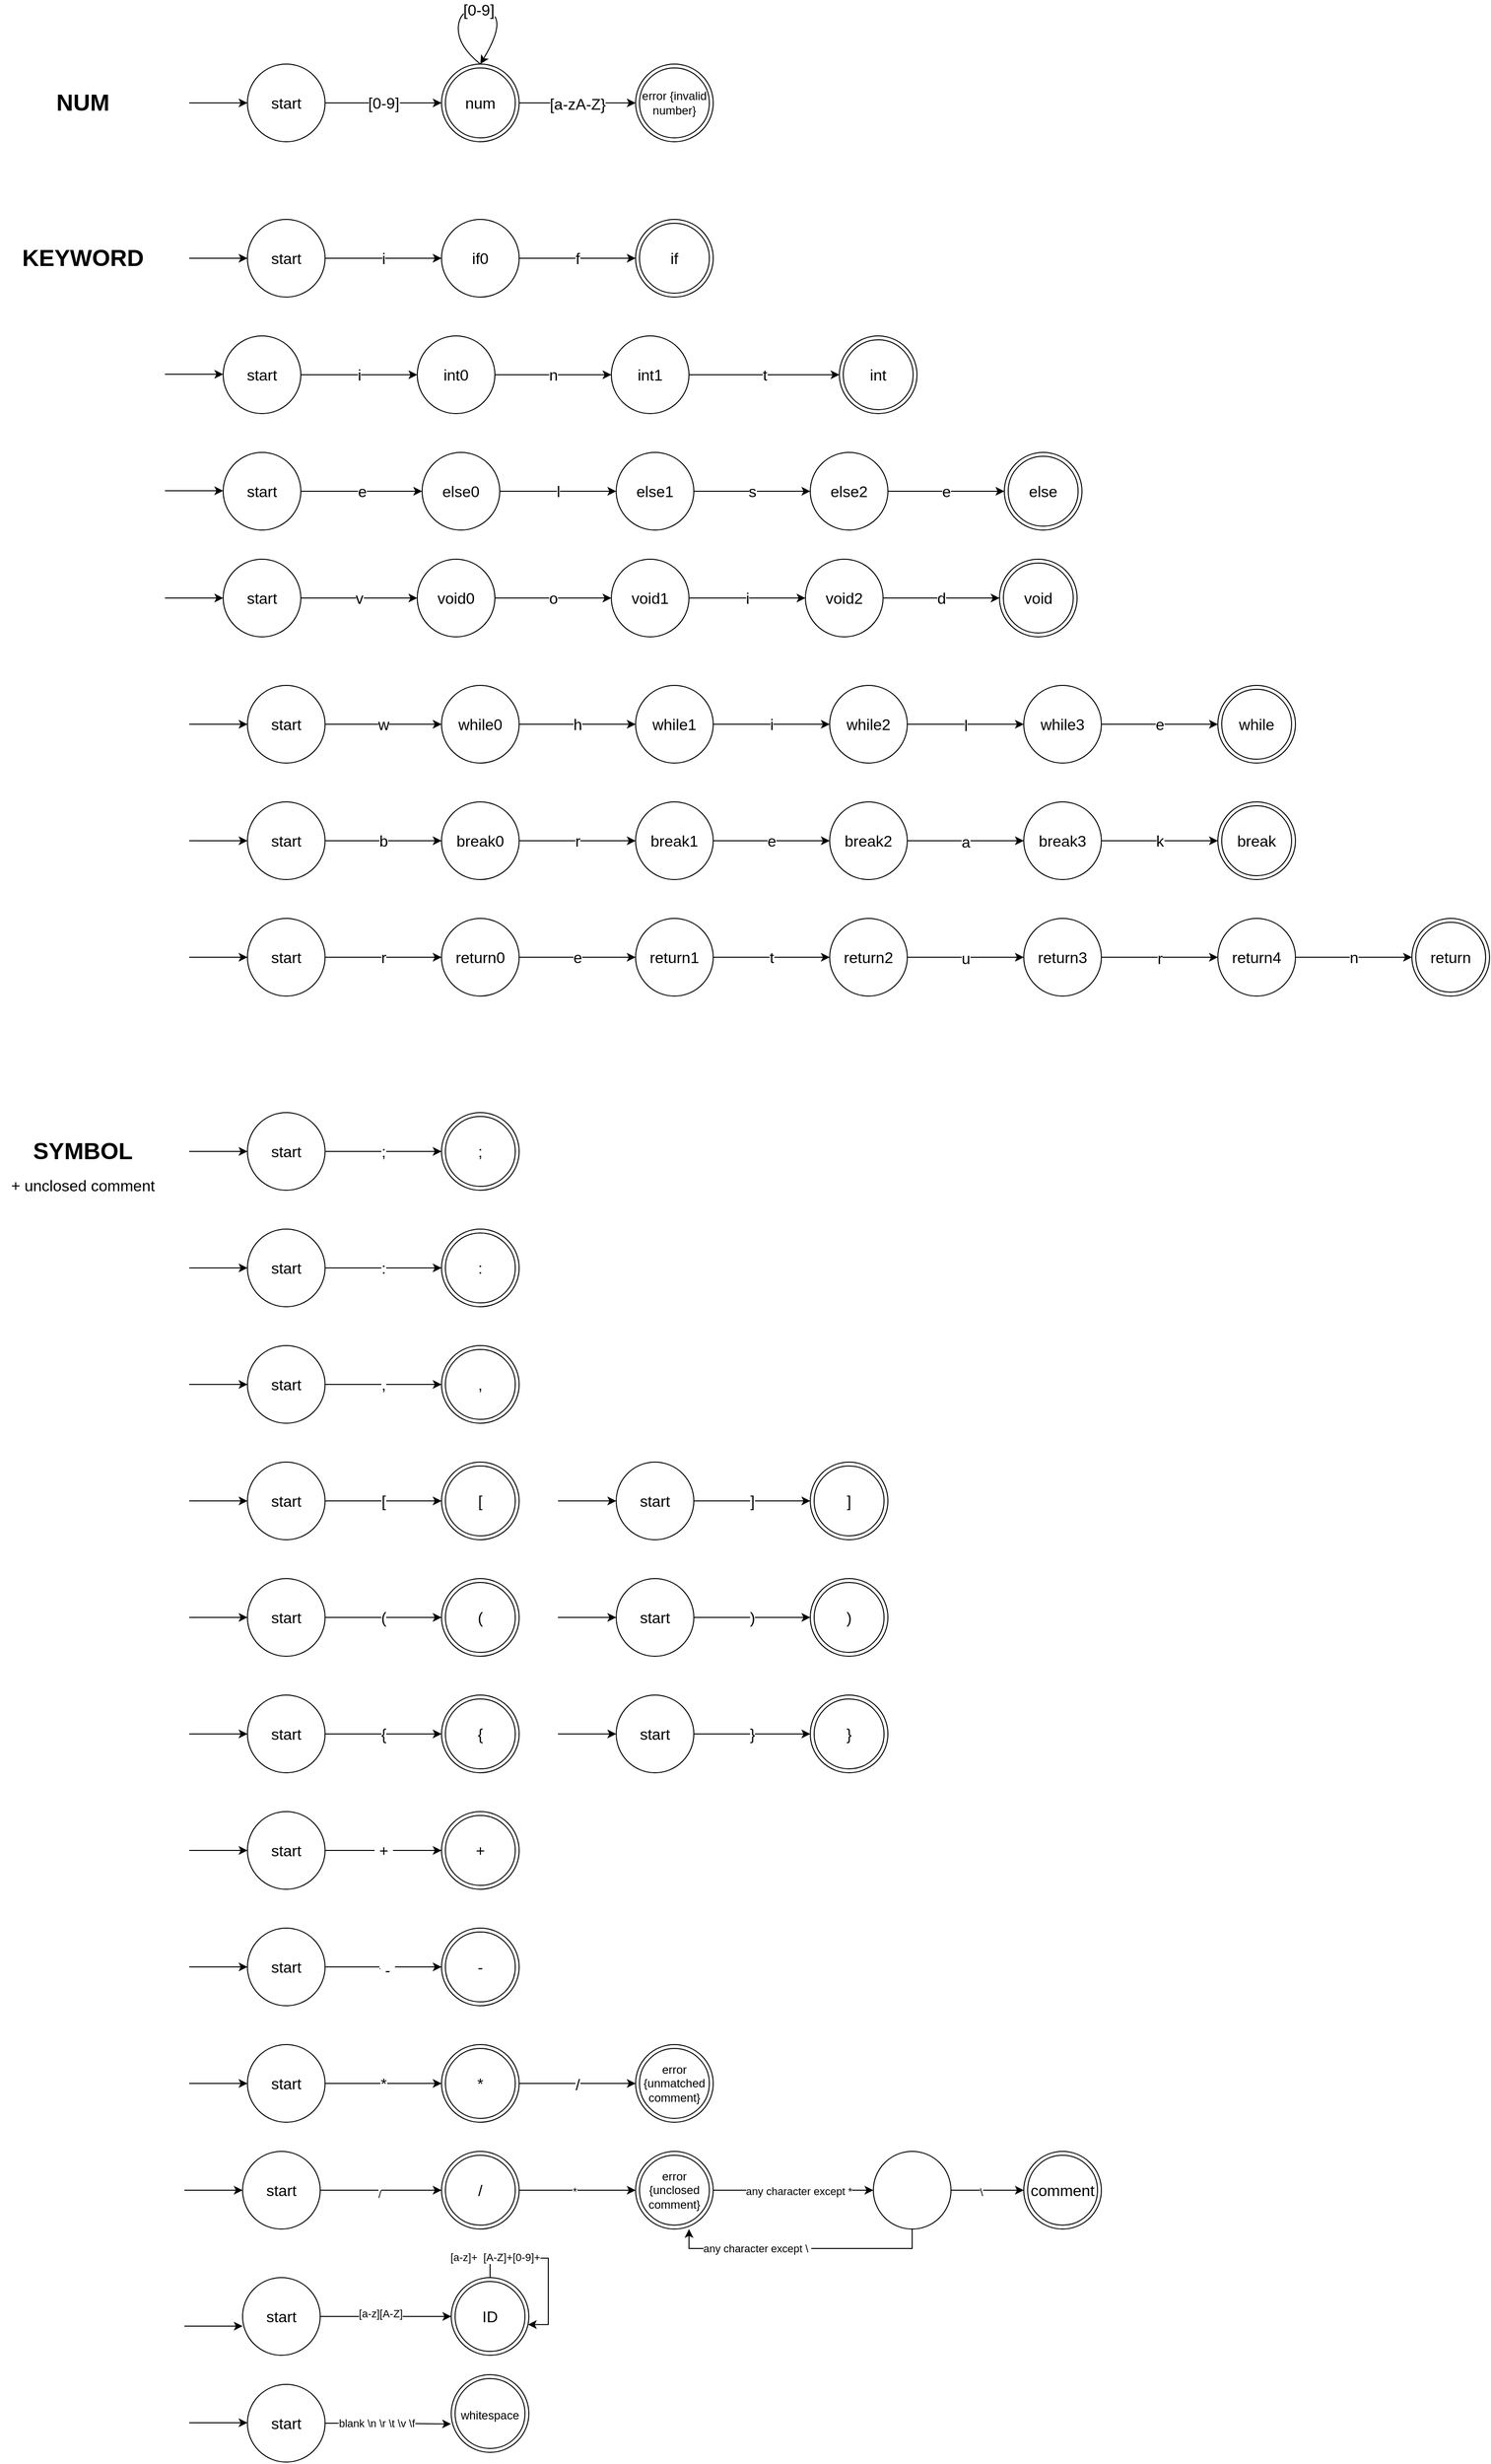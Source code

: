 <mxfile version="26.2.12">
  <diagram name="Page-1" id="aFi2lYVCa394gXqdoUEC">
    <mxGraphModel dx="1044" dy="527" grid="1" gridSize="10" guides="1" tooltips="1" connect="1" arrows="1" fold="1" page="1" pageScale="1" pageWidth="1800" pageHeight="2500" math="0" shadow="0">
      <root>
        <mxCell id="0" />
        <mxCell id="1" parent="0" />
        <mxCell id="Da5fncGkqisjsAh2ou7L-4" value="[0-9]" style="edgeStyle=orthogonalEdgeStyle;rounded=0;orthogonalLoop=1;jettySize=auto;html=1;exitX=1;exitY=0.5;exitDx=0;exitDy=0;fontSize=16;" parent="1" edge="1">
          <mxGeometry relative="1" as="geometry">
            <mxPoint x="365" y="140" as="sourcePoint" />
            <mxPoint x="485" y="140" as="targetPoint" />
          </mxGeometry>
        </mxCell>
        <mxCell id="Da5fncGkqisjsAh2ou7L-2" value="" style="endArrow=classic;html=1;rounded=0;entryX=0;entryY=0.5;entryDx=0;entryDy=0;fontSize=16;" parent="1" edge="1">
          <mxGeometry width="50" height="50" relative="1" as="geometry">
            <mxPoint x="225" y="140" as="sourcePoint" />
            <mxPoint x="285" y="140" as="targetPoint" />
          </mxGeometry>
        </mxCell>
        <mxCell id="Da5fncGkqisjsAh2ou7L-5" value="start" style="ellipse;whiteSpace=wrap;html=1;aspect=fixed;fontSize=16;" parent="1" vertex="1">
          <mxGeometry x="285" y="100" width="80" height="80" as="geometry" />
        </mxCell>
        <mxCell id="Da5fncGkqisjsAh2ou7L-11" value="[a-zA-Z}" style="edgeStyle=orthogonalEdgeStyle;rounded=0;orthogonalLoop=1;jettySize=auto;html=1;exitX=1;exitY=0.5;exitDx=0;exitDy=0;entryX=0;entryY=0.5;entryDx=0;entryDy=0;fontSize=16;" parent="1" source="Da5fncGkqisjsAh2ou7L-6" edge="1">
          <mxGeometry relative="1" as="geometry">
            <mxPoint x="685" y="140" as="targetPoint" />
          </mxGeometry>
        </mxCell>
        <mxCell id="Da5fncGkqisjsAh2ou7L-6" value="num" style="ellipse;shape=doubleEllipse;whiteSpace=wrap;html=1;aspect=fixed;fontSize=16;" parent="1" vertex="1">
          <mxGeometry x="485" y="100" width="80" height="80" as="geometry" />
        </mxCell>
        <mxCell id="Da5fncGkqisjsAh2ou7L-7" value="[0-9]" style="curved=1;endArrow=classic;html=1;rounded=0;exitX=0.5;exitY=0;exitDx=0;exitDy=0;entryX=0.5;entryY=0;entryDx=0;entryDy=0;fontSize=16;" parent="1" source="Da5fncGkqisjsAh2ou7L-6" target="Da5fncGkqisjsAh2ou7L-6" edge="1">
          <mxGeometry width="50" height="50" relative="1" as="geometry">
            <mxPoint x="500" y="70" as="sourcePoint" />
            <mxPoint x="550" y="20" as="targetPoint" />
            <Array as="points">
              <mxPoint x="500" y="80" />
              <mxPoint x="505" y="40" />
              <mxPoint x="555" y="50" />
            </Array>
          </mxGeometry>
        </mxCell>
        <mxCell id="Da5fncGkqisjsAh2ou7L-23" value="i" style="edgeStyle=orthogonalEdgeStyle;rounded=0;orthogonalLoop=1;jettySize=auto;html=1;exitX=1;exitY=0.5;exitDx=0;exitDy=0;entryX=0;entryY=0.5;entryDx=0;entryDy=0;fontSize=16;" parent="1" source="Da5fncGkqisjsAh2ou7L-12" target="Da5fncGkqisjsAh2ou7L-22" edge="1">
          <mxGeometry relative="1" as="geometry" />
        </mxCell>
        <mxCell id="Da5fncGkqisjsAh2ou7L-12" value="start" style="ellipse;whiteSpace=wrap;html=1;aspect=fixed;fontSize=16;" parent="1" vertex="1">
          <mxGeometry x="285" y="260" width="80" height="80" as="geometry" />
        </mxCell>
        <mxCell id="Da5fncGkqisjsAh2ou7L-20" value="" style="endArrow=classic;html=1;rounded=0;entryX=0;entryY=0.5;entryDx=0;entryDy=0;fontSize=16;" parent="1" edge="1">
          <mxGeometry width="50" height="50" relative="1" as="geometry">
            <mxPoint x="225" y="300" as="sourcePoint" />
            <mxPoint x="285" y="300" as="targetPoint" />
          </mxGeometry>
        </mxCell>
        <mxCell id="Da5fncGkqisjsAh2ou7L-21" value="if" style="ellipse;shape=doubleEllipse;whiteSpace=wrap;html=1;aspect=fixed;fontSize=16;" parent="1" vertex="1">
          <mxGeometry x="685" y="260" width="80" height="80" as="geometry" />
        </mxCell>
        <mxCell id="Da5fncGkqisjsAh2ou7L-24" value="f" style="edgeStyle=orthogonalEdgeStyle;rounded=0;orthogonalLoop=1;jettySize=auto;html=1;exitX=1;exitY=0.5;exitDx=0;exitDy=0;entryX=0;entryY=0.5;entryDx=0;entryDy=0;fontSize=16;" parent="1" source="Da5fncGkqisjsAh2ou7L-22" target="Da5fncGkqisjsAh2ou7L-21" edge="1">
          <mxGeometry relative="1" as="geometry" />
        </mxCell>
        <mxCell id="Da5fncGkqisjsAh2ou7L-22" value="if0" style="ellipse;whiteSpace=wrap;html=1;aspect=fixed;fontSize=16;" parent="1" vertex="1">
          <mxGeometry x="485" y="260" width="80" height="80" as="geometry" />
        </mxCell>
        <mxCell id="Da5fncGkqisjsAh2ou7L-36" value="l" style="edgeStyle=orthogonalEdgeStyle;rounded=0;orthogonalLoop=1;jettySize=auto;html=1;exitX=1;exitY=0.5;exitDx=0;exitDy=0;entryX=0;entryY=0.5;entryDx=0;entryDy=0;fontSize=16;" parent="1" source="Da5fncGkqisjsAh2ou7L-25" target="Da5fncGkqisjsAh2ou7L-33" edge="1">
          <mxGeometry relative="1" as="geometry" />
        </mxCell>
        <mxCell id="Da5fncGkqisjsAh2ou7L-25" value="else0" style="ellipse;whiteSpace=wrap;html=1;aspect=fixed;fontSize=16;" parent="1" vertex="1">
          <mxGeometry x="465" y="500" width="80" height="80" as="geometry" />
        </mxCell>
        <mxCell id="Da5fncGkqisjsAh2ou7L-32" value="e" style="edgeStyle=orthogonalEdgeStyle;rounded=0;orthogonalLoop=1;jettySize=auto;html=1;exitX=1;exitY=0.5;exitDx=0;exitDy=0;entryX=0;entryY=0.5;entryDx=0;entryDy=0;fontSize=16;" parent="1" source="Da5fncGkqisjsAh2ou7L-30" target="Da5fncGkqisjsAh2ou7L-25" edge="1">
          <mxGeometry relative="1" as="geometry" />
        </mxCell>
        <mxCell id="Da5fncGkqisjsAh2ou7L-30" value="start" style="ellipse;whiteSpace=wrap;html=1;aspect=fixed;fontSize=16;" parent="1" vertex="1">
          <mxGeometry x="260" y="500" width="80" height="80" as="geometry" />
        </mxCell>
        <mxCell id="Da5fncGkqisjsAh2ou7L-31" value="" style="endArrow=classic;html=1;rounded=0;entryX=0;entryY=0.5;entryDx=0;entryDy=0;fontSize=16;" parent="1" edge="1">
          <mxGeometry width="50" height="50" relative="1" as="geometry">
            <mxPoint x="200" y="539.5" as="sourcePoint" />
            <mxPoint x="260" y="539.5" as="targetPoint" />
          </mxGeometry>
        </mxCell>
        <mxCell id="Da5fncGkqisjsAh2ou7L-37" value="s" style="edgeStyle=orthogonalEdgeStyle;rounded=0;orthogonalLoop=1;jettySize=auto;html=1;exitX=1;exitY=0.5;exitDx=0;exitDy=0;entryX=0;entryY=0.5;entryDx=0;entryDy=0;fontSize=16;" parent="1" source="Da5fncGkqisjsAh2ou7L-33" target="Da5fncGkqisjsAh2ou7L-34" edge="1">
          <mxGeometry relative="1" as="geometry" />
        </mxCell>
        <mxCell id="Da5fncGkqisjsAh2ou7L-33" value="else1" style="ellipse;whiteSpace=wrap;html=1;aspect=fixed;fontSize=16;" parent="1" vertex="1">
          <mxGeometry x="665" y="500" width="80" height="80" as="geometry" />
        </mxCell>
        <mxCell id="Da5fncGkqisjsAh2ou7L-40" value="e" style="edgeStyle=orthogonalEdgeStyle;rounded=0;orthogonalLoop=1;jettySize=auto;html=1;exitX=1;exitY=0.5;exitDx=0;exitDy=0;entryX=0;entryY=0.5;entryDx=0;entryDy=0;fontSize=16;" parent="1" source="Da5fncGkqisjsAh2ou7L-34" target="Da5fncGkqisjsAh2ou7L-39" edge="1">
          <mxGeometry relative="1" as="geometry" />
        </mxCell>
        <mxCell id="Da5fncGkqisjsAh2ou7L-34" value="else2" style="ellipse;whiteSpace=wrap;html=1;aspect=fixed;fontSize=16;" parent="1" vertex="1">
          <mxGeometry x="865" y="500" width="80" height="80" as="geometry" />
        </mxCell>
        <mxCell id="Da5fncGkqisjsAh2ou7L-39" value="else" style="ellipse;shape=doubleEllipse;whiteSpace=wrap;html=1;aspect=fixed;fontSize=16;" parent="1" vertex="1">
          <mxGeometry x="1065" y="500" width="80" height="80" as="geometry" />
        </mxCell>
        <mxCell id="Da5fncGkqisjsAh2ou7L-41" value="o" style="edgeStyle=orthogonalEdgeStyle;rounded=0;orthogonalLoop=1;jettySize=auto;html=1;exitX=1;exitY=0.5;exitDx=0;exitDy=0;entryX=0;entryY=0.5;entryDx=0;entryDy=0;fontSize=16;" parent="1" source="Da5fncGkqisjsAh2ou7L-42" target="Da5fncGkqisjsAh2ou7L-47" edge="1">
          <mxGeometry relative="1" as="geometry" />
        </mxCell>
        <mxCell id="Da5fncGkqisjsAh2ou7L-42" value="void0" style="ellipse;whiteSpace=wrap;html=1;aspect=fixed;fontSize=16;" parent="1" vertex="1">
          <mxGeometry x="460" y="610" width="80" height="80" as="geometry" />
        </mxCell>
        <mxCell id="Da5fncGkqisjsAh2ou7L-43" value="v" style="edgeStyle=orthogonalEdgeStyle;rounded=0;orthogonalLoop=1;jettySize=auto;html=1;exitX=1;exitY=0.5;exitDx=0;exitDy=0;entryX=0;entryY=0.5;entryDx=0;entryDy=0;fontSize=16;" parent="1" source="Da5fncGkqisjsAh2ou7L-44" target="Da5fncGkqisjsAh2ou7L-42" edge="1">
          <mxGeometry relative="1" as="geometry" />
        </mxCell>
        <mxCell id="Da5fncGkqisjsAh2ou7L-44" value="start" style="ellipse;whiteSpace=wrap;html=1;aspect=fixed;fontSize=16;" parent="1" vertex="1">
          <mxGeometry x="260" y="610" width="80" height="80" as="geometry" />
        </mxCell>
        <mxCell id="Da5fncGkqisjsAh2ou7L-45" value="" style="endArrow=classic;html=1;rounded=0;entryX=0;entryY=0.5;entryDx=0;entryDy=0;fontSize=16;" parent="1" edge="1">
          <mxGeometry width="50" height="50" relative="1" as="geometry">
            <mxPoint x="200" y="650" as="sourcePoint" />
            <mxPoint x="260" y="650" as="targetPoint" />
          </mxGeometry>
        </mxCell>
        <mxCell id="Da5fncGkqisjsAh2ou7L-46" value="i" style="edgeStyle=orthogonalEdgeStyle;rounded=0;orthogonalLoop=1;jettySize=auto;html=1;exitX=1;exitY=0.5;exitDx=0;exitDy=0;entryX=0;entryY=0.5;entryDx=0;entryDy=0;fontSize=16;" parent="1" source="Da5fncGkqisjsAh2ou7L-47" target="Da5fncGkqisjsAh2ou7L-49" edge="1">
          <mxGeometry relative="1" as="geometry" />
        </mxCell>
        <mxCell id="Da5fncGkqisjsAh2ou7L-47" value="void1" style="ellipse;whiteSpace=wrap;html=1;aspect=fixed;fontSize=16;" parent="1" vertex="1">
          <mxGeometry x="660" y="610" width="80" height="80" as="geometry" />
        </mxCell>
        <mxCell id="Da5fncGkqisjsAh2ou7L-48" value="d" style="edgeStyle=orthogonalEdgeStyle;rounded=0;orthogonalLoop=1;jettySize=auto;html=1;exitX=1;exitY=0.5;exitDx=0;exitDy=0;entryX=0;entryY=0.5;entryDx=0;entryDy=0;fontSize=16;" parent="1" source="Da5fncGkqisjsAh2ou7L-49" target="Da5fncGkqisjsAh2ou7L-50" edge="1">
          <mxGeometry relative="1" as="geometry" />
        </mxCell>
        <mxCell id="Da5fncGkqisjsAh2ou7L-49" value="void2" style="ellipse;whiteSpace=wrap;html=1;aspect=fixed;fontSize=16;" parent="1" vertex="1">
          <mxGeometry x="860" y="610" width="80" height="80" as="geometry" />
        </mxCell>
        <mxCell id="Da5fncGkqisjsAh2ou7L-50" value="void" style="ellipse;shape=doubleEllipse;whiteSpace=wrap;html=1;aspect=fixed;fontSize=16;" parent="1" vertex="1">
          <mxGeometry x="1060" y="610" width="80" height="80" as="geometry" />
        </mxCell>
        <mxCell id="Da5fncGkqisjsAh2ou7L-52" value="n" style="edgeStyle=orthogonalEdgeStyle;rounded=0;orthogonalLoop=1;jettySize=auto;html=1;exitX=1;exitY=0.5;exitDx=0;exitDy=0;entryX=0;entryY=0.5;entryDx=0;entryDy=0;fontSize=16;" parent="1" source="Da5fncGkqisjsAh2ou7L-53" target="Da5fncGkqisjsAh2ou7L-58" edge="1">
          <mxGeometry relative="1" as="geometry" />
        </mxCell>
        <mxCell id="Da5fncGkqisjsAh2ou7L-53" value="int0" style="ellipse;whiteSpace=wrap;html=1;aspect=fixed;fontSize=16;" parent="1" vertex="1">
          <mxGeometry x="460" y="380" width="80" height="80" as="geometry" />
        </mxCell>
        <mxCell id="Da5fncGkqisjsAh2ou7L-54" value="i" style="edgeStyle=orthogonalEdgeStyle;rounded=0;orthogonalLoop=1;jettySize=auto;html=1;exitX=1;exitY=0.5;exitDx=0;exitDy=0;entryX=0;entryY=0.5;entryDx=0;entryDy=0;fontSize=16;" parent="1" source="Da5fncGkqisjsAh2ou7L-55" target="Da5fncGkqisjsAh2ou7L-53" edge="1">
          <mxGeometry relative="1" as="geometry" />
        </mxCell>
        <mxCell id="Da5fncGkqisjsAh2ou7L-55" value="start" style="ellipse;whiteSpace=wrap;html=1;aspect=fixed;fontSize=16;" parent="1" vertex="1">
          <mxGeometry x="260" y="380" width="80" height="80" as="geometry" />
        </mxCell>
        <mxCell id="Da5fncGkqisjsAh2ou7L-56" value="" style="endArrow=classic;html=1;rounded=0;entryX=0;entryY=0.5;entryDx=0;entryDy=0;fontSize=16;" parent="1" edge="1">
          <mxGeometry width="50" height="50" relative="1" as="geometry">
            <mxPoint x="200" y="419.5" as="sourcePoint" />
            <mxPoint x="260" y="419.5" as="targetPoint" />
          </mxGeometry>
        </mxCell>
        <mxCell id="Da5fncGkqisjsAh2ou7L-57" value="t" style="edgeStyle=orthogonalEdgeStyle;rounded=0;orthogonalLoop=1;jettySize=auto;html=1;exitX=1;exitY=0.5;exitDx=0;exitDy=0;entryX=0;entryY=0.5;entryDx=0;entryDy=0;fontSize=16;" parent="1" source="Da5fncGkqisjsAh2ou7L-58" edge="1" target="Da5fncGkqisjsAh2ou7L-61">
          <mxGeometry relative="1" as="geometry">
            <mxPoint x="860.0" y="360" as="targetPoint" />
            <Array as="points" />
          </mxGeometry>
        </mxCell>
        <mxCell id="Da5fncGkqisjsAh2ou7L-58" value="int1" style="ellipse;whiteSpace=wrap;html=1;aspect=fixed;fontSize=16;" parent="1" vertex="1">
          <mxGeometry x="660" y="380" width="80" height="80" as="geometry" />
        </mxCell>
        <mxCell id="Da5fncGkqisjsAh2ou7L-61" value="int" style="ellipse;shape=doubleEllipse;whiteSpace=wrap;html=1;aspect=fixed;fontSize=16;" parent="1" vertex="1">
          <mxGeometry x="895" y="380" width="80" height="80" as="geometry" />
        </mxCell>
        <mxCell id="Da5fncGkqisjsAh2ou7L-62" value="h" style="edgeStyle=orthogonalEdgeStyle;rounded=0;orthogonalLoop=1;jettySize=auto;html=1;exitX=1;exitY=0.5;exitDx=0;exitDy=0;entryX=0;entryY=0.5;entryDx=0;entryDy=0;fontSize=16;" parent="1" source="Da5fncGkqisjsAh2ou7L-63" target="Da5fncGkqisjsAh2ou7L-68" edge="1">
          <mxGeometry relative="1" as="geometry" />
        </mxCell>
        <mxCell id="Da5fncGkqisjsAh2ou7L-63" value="while0" style="ellipse;whiteSpace=wrap;html=1;aspect=fixed;fontSize=16;" parent="1" vertex="1">
          <mxGeometry x="485" y="740" width="80" height="80" as="geometry" />
        </mxCell>
        <mxCell id="Da5fncGkqisjsAh2ou7L-64" value="w" style="edgeStyle=orthogonalEdgeStyle;rounded=0;orthogonalLoop=1;jettySize=auto;html=1;exitX=1;exitY=0.5;exitDx=0;exitDy=0;entryX=0;entryY=0.5;entryDx=0;entryDy=0;fontSize=16;" parent="1" source="Da5fncGkqisjsAh2ou7L-65" target="Da5fncGkqisjsAh2ou7L-63" edge="1">
          <mxGeometry relative="1" as="geometry" />
        </mxCell>
        <mxCell id="Da5fncGkqisjsAh2ou7L-65" value="start" style="ellipse;whiteSpace=wrap;html=1;aspect=fixed;fontSize=16;" parent="1" vertex="1">
          <mxGeometry x="285" y="740" width="80" height="80" as="geometry" />
        </mxCell>
        <mxCell id="Da5fncGkqisjsAh2ou7L-66" value="" style="endArrow=classic;html=1;rounded=0;entryX=0;entryY=0.5;entryDx=0;entryDy=0;fontSize=16;" parent="1" edge="1">
          <mxGeometry width="50" height="50" relative="1" as="geometry">
            <mxPoint x="225" y="780" as="sourcePoint" />
            <mxPoint x="285" y="780" as="targetPoint" />
          </mxGeometry>
        </mxCell>
        <mxCell id="Da5fncGkqisjsAh2ou7L-67" value="i" style="edgeStyle=orthogonalEdgeStyle;rounded=0;orthogonalLoop=1;jettySize=auto;html=1;exitX=1;exitY=0.5;exitDx=0;exitDy=0;entryX=0;entryY=0.5;entryDx=0;entryDy=0;fontSize=16;" parent="1" source="Da5fncGkqisjsAh2ou7L-68" target="Da5fncGkqisjsAh2ou7L-70" edge="1">
          <mxGeometry relative="1" as="geometry" />
        </mxCell>
        <mxCell id="Da5fncGkqisjsAh2ou7L-68" value="while1" style="ellipse;whiteSpace=wrap;html=1;aspect=fixed;fontSize=16;" parent="1" vertex="1">
          <mxGeometry x="685" y="740" width="80" height="80" as="geometry" />
        </mxCell>
        <mxCell id="Da5fncGkqisjsAh2ou7L-69" value="l" style="edgeStyle=orthogonalEdgeStyle;rounded=0;orthogonalLoop=1;jettySize=auto;html=1;exitX=1;exitY=0.5;exitDx=0;exitDy=0;entryX=0;entryY=0.5;entryDx=0;entryDy=0;fontSize=16;" parent="1" source="Da5fncGkqisjsAh2ou7L-70" edge="1">
          <mxGeometry relative="1" as="geometry">
            <mxPoint x="1085.0" y="780" as="targetPoint" />
          </mxGeometry>
        </mxCell>
        <mxCell id="Da5fncGkqisjsAh2ou7L-70" value="while2" style="ellipse;whiteSpace=wrap;html=1;aspect=fixed;fontSize=16;" parent="1" vertex="1">
          <mxGeometry x="885" y="740" width="80" height="80" as="geometry" />
        </mxCell>
        <mxCell id="Da5fncGkqisjsAh2ou7L-75" value="e" style="edgeStyle=orthogonalEdgeStyle;rounded=0;orthogonalLoop=1;jettySize=auto;html=1;exitX=1;exitY=0.5;exitDx=0;exitDy=0;entryX=0;entryY=0.5;entryDx=0;entryDy=0;fontSize=16;" parent="1" source="Da5fncGkqisjsAh2ou7L-72" target="Da5fncGkqisjsAh2ou7L-74" edge="1">
          <mxGeometry relative="1" as="geometry" />
        </mxCell>
        <mxCell id="Da5fncGkqisjsAh2ou7L-72" value="while3" style="ellipse;whiteSpace=wrap;html=1;aspect=fixed;fontSize=16;" parent="1" vertex="1">
          <mxGeometry x="1085" y="740" width="80" height="80" as="geometry" />
        </mxCell>
        <mxCell id="Da5fncGkqisjsAh2ou7L-74" value="while" style="ellipse;shape=doubleEllipse;whiteSpace=wrap;html=1;aspect=fixed;fontSize=16;" parent="1" vertex="1">
          <mxGeometry x="1285" y="740" width="80" height="80" as="geometry" />
        </mxCell>
        <mxCell id="Da5fncGkqisjsAh2ou7L-82" value="r" style="edgeStyle=orthogonalEdgeStyle;rounded=0;orthogonalLoop=1;jettySize=auto;html=1;exitX=1;exitY=0.5;exitDx=0;exitDy=0;entryX=0;entryY=0.5;entryDx=0;entryDy=0;fontSize=16;" parent="1" source="Da5fncGkqisjsAh2ou7L-83" target="Da5fncGkqisjsAh2ou7L-88" edge="1">
          <mxGeometry relative="1" as="geometry" />
        </mxCell>
        <mxCell id="Da5fncGkqisjsAh2ou7L-83" value="break0" style="ellipse;whiteSpace=wrap;html=1;aspect=fixed;fontSize=16;" parent="1" vertex="1">
          <mxGeometry x="485" y="860" width="80" height="80" as="geometry" />
        </mxCell>
        <mxCell id="Da5fncGkqisjsAh2ou7L-84" value="b" style="edgeStyle=orthogonalEdgeStyle;rounded=0;orthogonalLoop=1;jettySize=auto;html=1;exitX=1;exitY=0.5;exitDx=0;exitDy=0;entryX=0;entryY=0.5;entryDx=0;entryDy=0;fontSize=16;" parent="1" source="Da5fncGkqisjsAh2ou7L-85" target="Da5fncGkqisjsAh2ou7L-83" edge="1">
          <mxGeometry relative="1" as="geometry" />
        </mxCell>
        <mxCell id="Da5fncGkqisjsAh2ou7L-85" value="start" style="ellipse;whiteSpace=wrap;html=1;aspect=fixed;fontSize=16;" parent="1" vertex="1">
          <mxGeometry x="285" y="860" width="80" height="80" as="geometry" />
        </mxCell>
        <mxCell id="Da5fncGkqisjsAh2ou7L-86" value="" style="endArrow=classic;html=1;rounded=0;entryX=0;entryY=0.5;entryDx=0;entryDy=0;fontSize=16;" parent="1" edge="1">
          <mxGeometry width="50" height="50" relative="1" as="geometry">
            <mxPoint x="225" y="900" as="sourcePoint" />
            <mxPoint x="285" y="900" as="targetPoint" />
          </mxGeometry>
        </mxCell>
        <mxCell id="Da5fncGkqisjsAh2ou7L-87" value="e" style="edgeStyle=orthogonalEdgeStyle;rounded=0;orthogonalLoop=1;jettySize=auto;html=1;exitX=1;exitY=0.5;exitDx=0;exitDy=0;entryX=0;entryY=0.5;entryDx=0;entryDy=0;fontSize=16;" parent="1" source="Da5fncGkqisjsAh2ou7L-88" target="Da5fncGkqisjsAh2ou7L-90" edge="1">
          <mxGeometry relative="1" as="geometry" />
        </mxCell>
        <mxCell id="Da5fncGkqisjsAh2ou7L-88" value="break1" style="ellipse;whiteSpace=wrap;html=1;aspect=fixed;fontSize=16;" parent="1" vertex="1">
          <mxGeometry x="685" y="860" width="80" height="80" as="geometry" />
        </mxCell>
        <mxCell id="Da5fncGkqisjsAh2ou7L-89" value="a" style="edgeStyle=orthogonalEdgeStyle;rounded=0;orthogonalLoop=1;jettySize=auto;html=1;exitX=1;exitY=0.5;exitDx=0;exitDy=0;entryX=0;entryY=0.5;entryDx=0;entryDy=0;fontSize=16;" parent="1" source="Da5fncGkqisjsAh2ou7L-90" edge="1">
          <mxGeometry relative="1" as="geometry">
            <mxPoint x="1085.0" y="900" as="targetPoint" />
          </mxGeometry>
        </mxCell>
        <mxCell id="Da5fncGkqisjsAh2ou7L-90" value="break2" style="ellipse;whiteSpace=wrap;html=1;aspect=fixed;fontSize=16;" parent="1" vertex="1">
          <mxGeometry x="885" y="860" width="80" height="80" as="geometry" />
        </mxCell>
        <mxCell id="Da5fncGkqisjsAh2ou7L-91" value="k" style="edgeStyle=orthogonalEdgeStyle;rounded=0;orthogonalLoop=1;jettySize=auto;html=1;exitX=1;exitY=0.5;exitDx=0;exitDy=0;entryX=0;entryY=0.5;entryDx=0;entryDy=0;fontSize=16;" parent="1" source="Da5fncGkqisjsAh2ou7L-92" target="Da5fncGkqisjsAh2ou7L-93" edge="1">
          <mxGeometry relative="1" as="geometry" />
        </mxCell>
        <mxCell id="Da5fncGkqisjsAh2ou7L-92" value="break3" style="ellipse;whiteSpace=wrap;html=1;aspect=fixed;fontSize=16;" parent="1" vertex="1">
          <mxGeometry x="1085" y="860" width="80" height="80" as="geometry" />
        </mxCell>
        <mxCell id="Da5fncGkqisjsAh2ou7L-93" value="break" style="ellipse;shape=doubleEllipse;whiteSpace=wrap;html=1;aspect=fixed;fontSize=16;" parent="1" vertex="1">
          <mxGeometry x="1285" y="860" width="80" height="80" as="geometry" />
        </mxCell>
        <mxCell id="Da5fncGkqisjsAh2ou7L-94" value="e" style="edgeStyle=orthogonalEdgeStyle;rounded=0;orthogonalLoop=1;jettySize=auto;html=1;exitX=1;exitY=0.5;exitDx=0;exitDy=0;entryX=0;entryY=0.5;entryDx=0;entryDy=0;fontSize=16;" parent="1" source="Da5fncGkqisjsAh2ou7L-95" target="Da5fncGkqisjsAh2ou7L-100" edge="1">
          <mxGeometry relative="1" as="geometry" />
        </mxCell>
        <mxCell id="Da5fncGkqisjsAh2ou7L-95" value="return0" style="ellipse;whiteSpace=wrap;html=1;aspect=fixed;fontSize=16;" parent="1" vertex="1">
          <mxGeometry x="485" y="980" width="80" height="80" as="geometry" />
        </mxCell>
        <mxCell id="Da5fncGkqisjsAh2ou7L-96" value="r" style="edgeStyle=orthogonalEdgeStyle;rounded=0;orthogonalLoop=1;jettySize=auto;html=1;exitX=1;exitY=0.5;exitDx=0;exitDy=0;entryX=0;entryY=0.5;entryDx=0;entryDy=0;fontSize=16;" parent="1" source="Da5fncGkqisjsAh2ou7L-97" target="Da5fncGkqisjsAh2ou7L-95" edge="1">
          <mxGeometry relative="1" as="geometry" />
        </mxCell>
        <mxCell id="Da5fncGkqisjsAh2ou7L-97" value="start" style="ellipse;whiteSpace=wrap;html=1;aspect=fixed;fontSize=16;" parent="1" vertex="1">
          <mxGeometry x="285" y="980" width="80" height="80" as="geometry" />
        </mxCell>
        <mxCell id="Da5fncGkqisjsAh2ou7L-98" value="" style="endArrow=classic;html=1;rounded=0;entryX=0;entryY=0.5;entryDx=0;entryDy=0;fontSize=16;" parent="1" edge="1">
          <mxGeometry width="50" height="50" relative="1" as="geometry">
            <mxPoint x="225" y="1020" as="sourcePoint" />
            <mxPoint x="285" y="1020" as="targetPoint" />
          </mxGeometry>
        </mxCell>
        <mxCell id="Da5fncGkqisjsAh2ou7L-99" value="t" style="edgeStyle=orthogonalEdgeStyle;rounded=0;orthogonalLoop=1;jettySize=auto;html=1;exitX=1;exitY=0.5;exitDx=0;exitDy=0;entryX=0;entryY=0.5;entryDx=0;entryDy=0;fontSize=16;" parent="1" source="Da5fncGkqisjsAh2ou7L-100" target="Da5fncGkqisjsAh2ou7L-102" edge="1">
          <mxGeometry relative="1" as="geometry" />
        </mxCell>
        <mxCell id="Da5fncGkqisjsAh2ou7L-100" value="return1" style="ellipse;whiteSpace=wrap;html=1;aspect=fixed;fontSize=16;" parent="1" vertex="1">
          <mxGeometry x="685" y="980" width="80" height="80" as="geometry" />
        </mxCell>
        <mxCell id="Da5fncGkqisjsAh2ou7L-101" value="u" style="edgeStyle=orthogonalEdgeStyle;rounded=0;orthogonalLoop=1;jettySize=auto;html=1;exitX=1;exitY=0.5;exitDx=0;exitDy=0;entryX=0;entryY=0.5;entryDx=0;entryDy=0;fontSize=16;" parent="1" source="Da5fncGkqisjsAh2ou7L-102" edge="1">
          <mxGeometry relative="1" as="geometry">
            <mxPoint x="1085.0" y="1020" as="targetPoint" />
          </mxGeometry>
        </mxCell>
        <mxCell id="Da5fncGkqisjsAh2ou7L-102" value="return2" style="ellipse;whiteSpace=wrap;html=1;aspect=fixed;fontSize=16;" parent="1" vertex="1">
          <mxGeometry x="885" y="980" width="80" height="80" as="geometry" />
        </mxCell>
        <mxCell id="Da5fncGkqisjsAh2ou7L-103" value="r" style="edgeStyle=orthogonalEdgeStyle;rounded=0;orthogonalLoop=1;jettySize=auto;html=1;exitX=1;exitY=0.5;exitDx=0;exitDy=0;entryX=0;entryY=0.5;entryDx=0;entryDy=0;fontSize=16;" parent="1" source="Da5fncGkqisjsAh2ou7L-104" edge="1">
          <mxGeometry relative="1" as="geometry">
            <mxPoint x="1285" y="1020" as="targetPoint" />
          </mxGeometry>
        </mxCell>
        <mxCell id="Da5fncGkqisjsAh2ou7L-104" value="return3" style="ellipse;whiteSpace=wrap;html=1;aspect=fixed;fontSize=16;" parent="1" vertex="1">
          <mxGeometry x="1085" y="980" width="80" height="80" as="geometry" />
        </mxCell>
        <mxCell id="Da5fncGkqisjsAh2ou7L-120" value="n" style="edgeStyle=orthogonalEdgeStyle;rounded=0;orthogonalLoop=1;jettySize=auto;html=1;exitX=1;exitY=0.5;exitDx=0;exitDy=0;entryX=0;entryY=0.5;entryDx=0;entryDy=0;fontSize=16;" parent="1" source="Da5fncGkqisjsAh2ou7L-118" target="Da5fncGkqisjsAh2ou7L-119" edge="1">
          <mxGeometry relative="1" as="geometry" />
        </mxCell>
        <mxCell id="Da5fncGkqisjsAh2ou7L-118" value="return4" style="ellipse;whiteSpace=wrap;html=1;aspect=fixed;fontSize=16;" parent="1" vertex="1">
          <mxGeometry x="1285" y="980" width="80" height="80" as="geometry" />
        </mxCell>
        <mxCell id="Da5fncGkqisjsAh2ou7L-119" value="return" style="ellipse;shape=doubleEllipse;whiteSpace=wrap;html=1;aspect=fixed;fontSize=16;" parent="1" vertex="1">
          <mxGeometry x="1485" y="980" width="80" height="80" as="geometry" />
        </mxCell>
        <mxCell id="Da5fncGkqisjsAh2ou7L-124" value=";" style="edgeStyle=orthogonalEdgeStyle;rounded=0;orthogonalLoop=1;jettySize=auto;html=1;exitX=1;exitY=0.5;exitDx=0;exitDy=0;entryX=0;entryY=0.5;entryDx=0;entryDy=0;fontSize=16;" parent="1" source="Da5fncGkqisjsAh2ou7L-121" target="Da5fncGkqisjsAh2ou7L-123" edge="1">
          <mxGeometry relative="1" as="geometry" />
        </mxCell>
        <mxCell id="Da5fncGkqisjsAh2ou7L-121" value="start" style="ellipse;whiteSpace=wrap;html=1;aspect=fixed;fontSize=16;" parent="1" vertex="1">
          <mxGeometry x="285" y="1180" width="80" height="80" as="geometry" />
        </mxCell>
        <mxCell id="Da5fncGkqisjsAh2ou7L-122" value="" style="endArrow=classic;html=1;rounded=0;entryX=0;entryY=0.5;entryDx=0;entryDy=0;fontSize=16;" parent="1" edge="1">
          <mxGeometry width="50" height="50" relative="1" as="geometry">
            <mxPoint x="225" y="1220" as="sourcePoint" />
            <mxPoint x="285" y="1220" as="targetPoint" />
          </mxGeometry>
        </mxCell>
        <mxCell id="Da5fncGkqisjsAh2ou7L-123" value=";" style="ellipse;shape=doubleEllipse;whiteSpace=wrap;html=1;aspect=fixed;fontSize=16;" parent="1" vertex="1">
          <mxGeometry x="485" y="1180" width="80" height="80" as="geometry" />
        </mxCell>
        <mxCell id="Da5fncGkqisjsAh2ou7L-126" value=":" style="edgeStyle=orthogonalEdgeStyle;rounded=0;orthogonalLoop=1;jettySize=auto;html=1;exitX=1;exitY=0.5;exitDx=0;exitDy=0;entryX=0;entryY=0.5;entryDx=0;entryDy=0;fontSize=16;" parent="1" source="Da5fncGkqisjsAh2ou7L-127" target="Da5fncGkqisjsAh2ou7L-129" edge="1">
          <mxGeometry relative="1" as="geometry" />
        </mxCell>
        <mxCell id="Da5fncGkqisjsAh2ou7L-127" value="start" style="ellipse;whiteSpace=wrap;html=1;aspect=fixed;fontSize=16;" parent="1" vertex="1">
          <mxGeometry x="285" y="1300" width="80" height="80" as="geometry" />
        </mxCell>
        <mxCell id="Da5fncGkqisjsAh2ou7L-128" value="" style="endArrow=classic;html=1;rounded=0;entryX=0;entryY=0.5;entryDx=0;entryDy=0;fontSize=16;" parent="1" edge="1">
          <mxGeometry width="50" height="50" relative="1" as="geometry">
            <mxPoint x="225" y="1340" as="sourcePoint" />
            <mxPoint x="285" y="1340" as="targetPoint" />
          </mxGeometry>
        </mxCell>
        <mxCell id="Da5fncGkqisjsAh2ou7L-129" value=":" style="ellipse;shape=doubleEllipse;whiteSpace=wrap;html=1;aspect=fixed;fontSize=16;" parent="1" vertex="1">
          <mxGeometry x="485" y="1300" width="80" height="80" as="geometry" />
        </mxCell>
        <mxCell id="Da5fncGkqisjsAh2ou7L-130" value="," style="edgeStyle=orthogonalEdgeStyle;rounded=0;orthogonalLoop=1;jettySize=auto;html=1;exitX=1;exitY=0.5;exitDx=0;exitDy=0;entryX=0;entryY=0.5;entryDx=0;entryDy=0;fontSize=16;" parent="1" source="Da5fncGkqisjsAh2ou7L-131" target="Da5fncGkqisjsAh2ou7L-133" edge="1">
          <mxGeometry relative="1" as="geometry" />
        </mxCell>
        <mxCell id="Da5fncGkqisjsAh2ou7L-131" value="start" style="ellipse;whiteSpace=wrap;html=1;aspect=fixed;fontSize=16;" parent="1" vertex="1">
          <mxGeometry x="285" y="1420" width="80" height="80" as="geometry" />
        </mxCell>
        <mxCell id="Da5fncGkqisjsAh2ou7L-132" value="" style="endArrow=classic;html=1;rounded=0;entryX=0;entryY=0.5;entryDx=0;entryDy=0;fontSize=16;" parent="1" edge="1">
          <mxGeometry width="50" height="50" relative="1" as="geometry">
            <mxPoint x="225" y="1460" as="sourcePoint" />
            <mxPoint x="285" y="1460" as="targetPoint" />
          </mxGeometry>
        </mxCell>
        <mxCell id="Da5fncGkqisjsAh2ou7L-133" value="," style="ellipse;shape=doubleEllipse;whiteSpace=wrap;html=1;aspect=fixed;fontSize=16;" parent="1" vertex="1">
          <mxGeometry x="485" y="1420" width="80" height="80" as="geometry" />
        </mxCell>
        <mxCell id="Da5fncGkqisjsAh2ou7L-134" value="[" style="edgeStyle=orthogonalEdgeStyle;rounded=0;orthogonalLoop=1;jettySize=auto;html=1;exitX=1;exitY=0.5;exitDx=0;exitDy=0;entryX=0;entryY=0.5;entryDx=0;entryDy=0;fontSize=16;" parent="1" source="Da5fncGkqisjsAh2ou7L-135" target="Da5fncGkqisjsAh2ou7L-137" edge="1">
          <mxGeometry relative="1" as="geometry" />
        </mxCell>
        <mxCell id="Da5fncGkqisjsAh2ou7L-135" value="start" style="ellipse;whiteSpace=wrap;html=1;aspect=fixed;fontSize=16;" parent="1" vertex="1">
          <mxGeometry x="285" y="1540" width="80" height="80" as="geometry" />
        </mxCell>
        <mxCell id="Da5fncGkqisjsAh2ou7L-136" value="" style="endArrow=classic;html=1;rounded=0;entryX=0;entryY=0.5;entryDx=0;entryDy=0;fontSize=16;" parent="1" edge="1">
          <mxGeometry width="50" height="50" relative="1" as="geometry">
            <mxPoint x="225" y="1580" as="sourcePoint" />
            <mxPoint x="285" y="1580" as="targetPoint" />
          </mxGeometry>
        </mxCell>
        <mxCell id="Da5fncGkqisjsAh2ou7L-137" value="[" style="ellipse;shape=doubleEllipse;whiteSpace=wrap;html=1;aspect=fixed;fontSize=16;" parent="1" vertex="1">
          <mxGeometry x="485" y="1540" width="80" height="80" as="geometry" />
        </mxCell>
        <mxCell id="Da5fncGkqisjsAh2ou7L-138" value="]" style="edgeStyle=orthogonalEdgeStyle;rounded=0;orthogonalLoop=1;jettySize=auto;html=1;exitX=1;exitY=0.5;exitDx=0;exitDy=0;entryX=0;entryY=0.5;entryDx=0;entryDy=0;fontSize=16;" parent="1" source="Da5fncGkqisjsAh2ou7L-139" target="Da5fncGkqisjsAh2ou7L-141" edge="1">
          <mxGeometry relative="1" as="geometry" />
        </mxCell>
        <mxCell id="Da5fncGkqisjsAh2ou7L-139" value="start" style="ellipse;whiteSpace=wrap;html=1;aspect=fixed;fontSize=16;" parent="1" vertex="1">
          <mxGeometry x="665" y="1540" width="80" height="80" as="geometry" />
        </mxCell>
        <mxCell id="Da5fncGkqisjsAh2ou7L-140" value="" style="endArrow=classic;html=1;rounded=0;entryX=0;entryY=0.5;entryDx=0;entryDy=0;fontSize=16;" parent="1" edge="1">
          <mxGeometry width="50" height="50" relative="1" as="geometry">
            <mxPoint x="605" y="1580" as="sourcePoint" />
            <mxPoint x="665" y="1580" as="targetPoint" />
          </mxGeometry>
        </mxCell>
        <mxCell id="Da5fncGkqisjsAh2ou7L-141" value="]" style="ellipse;shape=doubleEllipse;whiteSpace=wrap;html=1;aspect=fixed;fontSize=16;" parent="1" vertex="1">
          <mxGeometry x="865" y="1540" width="80" height="80" as="geometry" />
        </mxCell>
        <mxCell id="Da5fncGkqisjsAh2ou7L-142" value="(" style="edgeStyle=orthogonalEdgeStyle;rounded=0;orthogonalLoop=1;jettySize=auto;html=1;exitX=1;exitY=0.5;exitDx=0;exitDy=0;entryX=0;entryY=0.5;entryDx=0;entryDy=0;fontSize=16;" parent="1" source="Da5fncGkqisjsAh2ou7L-143" target="Da5fncGkqisjsAh2ou7L-145" edge="1">
          <mxGeometry relative="1" as="geometry" />
        </mxCell>
        <mxCell id="Da5fncGkqisjsAh2ou7L-143" value="start" style="ellipse;whiteSpace=wrap;html=1;aspect=fixed;fontSize=16;" parent="1" vertex="1">
          <mxGeometry x="285" y="1660" width="80" height="80" as="geometry" />
        </mxCell>
        <mxCell id="Da5fncGkqisjsAh2ou7L-144" value="" style="endArrow=classic;html=1;rounded=0;entryX=0;entryY=0.5;entryDx=0;entryDy=0;fontSize=16;" parent="1" edge="1">
          <mxGeometry width="50" height="50" relative="1" as="geometry">
            <mxPoint x="225" y="1700" as="sourcePoint" />
            <mxPoint x="285" y="1700" as="targetPoint" />
          </mxGeometry>
        </mxCell>
        <mxCell id="Da5fncGkqisjsAh2ou7L-145" value="(" style="ellipse;shape=doubleEllipse;whiteSpace=wrap;html=1;aspect=fixed;fontSize=16;" parent="1" vertex="1">
          <mxGeometry x="485" y="1660" width="80" height="80" as="geometry" />
        </mxCell>
        <mxCell id="Da5fncGkqisjsAh2ou7L-146" value=")" style="edgeStyle=orthogonalEdgeStyle;rounded=0;orthogonalLoop=1;jettySize=auto;html=1;exitX=1;exitY=0.5;exitDx=0;exitDy=0;entryX=0;entryY=0.5;entryDx=0;entryDy=0;fontSize=16;" parent="1" source="Da5fncGkqisjsAh2ou7L-147" target="Da5fncGkqisjsAh2ou7L-149" edge="1">
          <mxGeometry relative="1" as="geometry" />
        </mxCell>
        <mxCell id="Da5fncGkqisjsAh2ou7L-147" value="start" style="ellipse;whiteSpace=wrap;html=1;aspect=fixed;fontSize=16;" parent="1" vertex="1">
          <mxGeometry x="665" y="1660" width="80" height="80" as="geometry" />
        </mxCell>
        <mxCell id="Da5fncGkqisjsAh2ou7L-148" value="" style="endArrow=classic;html=1;rounded=0;entryX=0;entryY=0.5;entryDx=0;entryDy=0;fontSize=16;" parent="1" edge="1">
          <mxGeometry width="50" height="50" relative="1" as="geometry">
            <mxPoint x="605" y="1700" as="sourcePoint" />
            <mxPoint x="665" y="1700" as="targetPoint" />
          </mxGeometry>
        </mxCell>
        <mxCell id="Da5fncGkqisjsAh2ou7L-149" value=")" style="ellipse;shape=doubleEllipse;whiteSpace=wrap;html=1;aspect=fixed;fontSize=16;" parent="1" vertex="1">
          <mxGeometry x="865" y="1660" width="80" height="80" as="geometry" />
        </mxCell>
        <mxCell id="Da5fncGkqisjsAh2ou7L-150" value="{" style="edgeStyle=orthogonalEdgeStyle;rounded=0;orthogonalLoop=1;jettySize=auto;html=1;exitX=1;exitY=0.5;exitDx=0;exitDy=0;entryX=0;entryY=0.5;entryDx=0;entryDy=0;fontSize=16;" parent="1" source="Da5fncGkqisjsAh2ou7L-151" target="Da5fncGkqisjsAh2ou7L-153" edge="1">
          <mxGeometry relative="1" as="geometry" />
        </mxCell>
        <mxCell id="Da5fncGkqisjsAh2ou7L-151" value="start" style="ellipse;whiteSpace=wrap;html=1;aspect=fixed;fontSize=16;" parent="1" vertex="1">
          <mxGeometry x="285" y="1780" width="80" height="80" as="geometry" />
        </mxCell>
        <mxCell id="Da5fncGkqisjsAh2ou7L-152" value="" style="endArrow=classic;html=1;rounded=0;entryX=0;entryY=0.5;entryDx=0;entryDy=0;fontSize=16;" parent="1" edge="1">
          <mxGeometry width="50" height="50" relative="1" as="geometry">
            <mxPoint x="225" y="1820" as="sourcePoint" />
            <mxPoint x="285" y="1820" as="targetPoint" />
          </mxGeometry>
        </mxCell>
        <mxCell id="Da5fncGkqisjsAh2ou7L-153" value="{" style="ellipse;shape=doubleEllipse;whiteSpace=wrap;html=1;aspect=fixed;fontSize=16;" parent="1" vertex="1">
          <mxGeometry x="485" y="1780" width="80" height="80" as="geometry" />
        </mxCell>
        <mxCell id="Da5fncGkqisjsAh2ou7L-154" value="}" style="edgeStyle=orthogonalEdgeStyle;rounded=0;orthogonalLoop=1;jettySize=auto;html=1;exitX=1;exitY=0.5;exitDx=0;exitDy=0;entryX=0;entryY=0.5;entryDx=0;entryDy=0;fontSize=16;" parent="1" source="Da5fncGkqisjsAh2ou7L-155" target="Da5fncGkqisjsAh2ou7L-157" edge="1">
          <mxGeometry relative="1" as="geometry" />
        </mxCell>
        <mxCell id="Da5fncGkqisjsAh2ou7L-155" value="start" style="ellipse;whiteSpace=wrap;html=1;aspect=fixed;fontSize=16;" parent="1" vertex="1">
          <mxGeometry x="665" y="1780" width="80" height="80" as="geometry" />
        </mxCell>
        <mxCell id="Da5fncGkqisjsAh2ou7L-156" value="" style="endArrow=classic;html=1;rounded=0;entryX=0;entryY=0.5;entryDx=0;entryDy=0;fontSize=16;" parent="1" edge="1">
          <mxGeometry width="50" height="50" relative="1" as="geometry">
            <mxPoint x="605" y="1820" as="sourcePoint" />
            <mxPoint x="665" y="1820" as="targetPoint" />
          </mxGeometry>
        </mxCell>
        <mxCell id="Da5fncGkqisjsAh2ou7L-157" value="}" style="ellipse;shape=doubleEllipse;whiteSpace=wrap;html=1;aspect=fixed;fontSize=16;" parent="1" vertex="1">
          <mxGeometry x="865" y="1780" width="80" height="80" as="geometry" />
        </mxCell>
        <mxCell id="Da5fncGkqisjsAh2ou7L-158" value="&amp;nbsp;+&amp;nbsp;" style="edgeStyle=orthogonalEdgeStyle;rounded=0;orthogonalLoop=1;jettySize=auto;html=1;exitX=1;exitY=0.5;exitDx=0;exitDy=0;entryX=0;entryY=0.5;entryDx=0;entryDy=0;fontSize=16;" parent="1" source="Da5fncGkqisjsAh2ou7L-159" target="Da5fncGkqisjsAh2ou7L-161" edge="1">
          <mxGeometry relative="1" as="geometry" />
        </mxCell>
        <mxCell id="Da5fncGkqisjsAh2ou7L-159" value="start" style="ellipse;whiteSpace=wrap;html=1;aspect=fixed;fontSize=16;" parent="1" vertex="1">
          <mxGeometry x="285" y="1900" width="80" height="80" as="geometry" />
        </mxCell>
        <mxCell id="Da5fncGkqisjsAh2ou7L-160" value="" style="endArrow=classic;html=1;rounded=0;entryX=0;entryY=0.5;entryDx=0;entryDy=0;fontSize=16;" parent="1" edge="1">
          <mxGeometry width="50" height="50" relative="1" as="geometry">
            <mxPoint x="225" y="1940" as="sourcePoint" />
            <mxPoint x="285" y="1940" as="targetPoint" />
          </mxGeometry>
        </mxCell>
        <mxCell id="Da5fncGkqisjsAh2ou7L-161" value="+" style="ellipse;shape=doubleEllipse;whiteSpace=wrap;html=1;aspect=fixed;fontSize=16;" parent="1" vertex="1">
          <mxGeometry x="485" y="1900" width="80" height="80" as="geometry" />
        </mxCell>
        <mxCell id="Da5fncGkqisjsAh2ou7L-162" value="-&amp;nbsp;" style="edgeStyle=orthogonalEdgeStyle;rounded=0;orthogonalLoop=1;jettySize=auto;html=1;exitX=1;exitY=0.5;exitDx=0;exitDy=0;entryX=0;entryY=0.5;entryDx=0;entryDy=0;fontSize=16;" parent="1" source="Da5fncGkqisjsAh2ou7L-163" target="Da5fncGkqisjsAh2ou7L-165" edge="1">
          <mxGeometry relative="1" as="geometry" />
        </mxCell>
        <mxCell id="Da5fncGkqisjsAh2ou7L-166" value="&amp;nbsp;-&amp;nbsp;" style="edgeLabel;html=1;align=center;verticalAlign=middle;resizable=0;points=[];fontSize=16;" parent="Da5fncGkqisjsAh2ou7L-162" vertex="1" connectable="0">
          <mxGeometry x="0.069" y="-3" relative="1" as="geometry">
            <mxPoint as="offset" />
          </mxGeometry>
        </mxCell>
        <mxCell id="Da5fncGkqisjsAh2ou7L-163" value="start" style="ellipse;whiteSpace=wrap;html=1;aspect=fixed;fontSize=16;" parent="1" vertex="1">
          <mxGeometry x="285" y="2020" width="80" height="80" as="geometry" />
        </mxCell>
        <mxCell id="Da5fncGkqisjsAh2ou7L-164" value="" style="endArrow=classic;html=1;rounded=0;entryX=0;entryY=0.5;entryDx=0;entryDy=0;fontSize=16;" parent="1" edge="1">
          <mxGeometry width="50" height="50" relative="1" as="geometry">
            <mxPoint x="225" y="2060" as="sourcePoint" />
            <mxPoint x="285" y="2060" as="targetPoint" />
          </mxGeometry>
        </mxCell>
        <mxCell id="Da5fncGkqisjsAh2ou7L-165" value="-" style="ellipse;shape=doubleEllipse;whiteSpace=wrap;html=1;aspect=fixed;fontSize=16;" parent="1" vertex="1">
          <mxGeometry x="485" y="2020" width="80" height="80" as="geometry" />
        </mxCell>
        <mxCell id="Da5fncGkqisjsAh2ou7L-167" value="*" style="edgeStyle=orthogonalEdgeStyle;rounded=0;orthogonalLoop=1;jettySize=auto;html=1;exitX=1;exitY=0.5;exitDx=0;exitDy=0;entryX=0;entryY=0.5;entryDx=0;entryDy=0;fontSize=16;" parent="1" source="Da5fncGkqisjsAh2ou7L-168" target="Da5fncGkqisjsAh2ou7L-170" edge="1">
          <mxGeometry relative="1" as="geometry" />
        </mxCell>
        <mxCell id="Da5fncGkqisjsAh2ou7L-168" value="start" style="ellipse;whiteSpace=wrap;html=1;aspect=fixed;fontSize=16;" parent="1" vertex="1">
          <mxGeometry x="285" y="2140" width="80" height="80" as="geometry" />
        </mxCell>
        <mxCell id="Da5fncGkqisjsAh2ou7L-169" value="" style="endArrow=classic;html=1;rounded=0;entryX=0;entryY=0.5;entryDx=0;entryDy=0;fontSize=16;" parent="1" edge="1">
          <mxGeometry width="50" height="50" relative="1" as="geometry">
            <mxPoint x="225" y="2180" as="sourcePoint" />
            <mxPoint x="285" y="2180" as="targetPoint" />
          </mxGeometry>
        </mxCell>
        <mxCell id="Da5fncGkqisjsAh2ou7L-176" value="/" style="edgeStyle=orthogonalEdgeStyle;rounded=0;orthogonalLoop=1;jettySize=auto;html=1;exitX=1;exitY=0.5;exitDx=0;exitDy=0;entryX=0;entryY=0.5;entryDx=0;entryDy=0;fontSize=16;" parent="1" source="Da5fncGkqisjsAh2ou7L-170" edge="1">
          <mxGeometry relative="1" as="geometry">
            <mxPoint x="685" y="2180" as="targetPoint" />
          </mxGeometry>
        </mxCell>
        <mxCell id="Da5fncGkqisjsAh2ou7L-170" value="*" style="ellipse;shape=doubleEllipse;whiteSpace=wrap;html=1;aspect=fixed;fontSize=16;" parent="1" vertex="1">
          <mxGeometry x="485" y="2140" width="80" height="80" as="geometry" />
        </mxCell>
        <mxCell id="Da5fncGkqisjsAh2ou7L-177" value="error {unmatched comment}" style="ellipse;shape=doubleEllipse;whiteSpace=wrap;html=1;aspect=fixed;fontSize=12;" parent="1" vertex="1">
          <mxGeometry x="685" y="2140" width="80" height="80" as="geometry" />
        </mxCell>
        <mxCell id="Da5fncGkqisjsAh2ou7L-178" value="error {invalid number}" style="ellipse;shape=doubleEllipse;whiteSpace=wrap;html=1;aspect=fixed;fontSize=12;" parent="1" vertex="1">
          <mxGeometry x="685" y="100" width="80" height="80" as="geometry" />
        </mxCell>
        <mxCell id="Da5fncGkqisjsAh2ou7L-179" value="NUM" style="text;strokeColor=none;fillColor=none;html=1;fontSize=24;fontStyle=1;verticalAlign=middle;align=center;" parent="1" vertex="1">
          <mxGeometry x="65" y="120" width="100" height="40" as="geometry" />
        </mxCell>
        <mxCell id="Da5fncGkqisjsAh2ou7L-180" value="KEYWORD" style="text;strokeColor=none;fillColor=none;html=1;fontSize=24;fontStyle=1;verticalAlign=middle;align=center;" parent="1" vertex="1">
          <mxGeometry x="65" y="280" width="100" height="40" as="geometry" />
        </mxCell>
        <mxCell id="Da5fncGkqisjsAh2ou7L-181" value="SYMBOL" style="text;strokeColor=none;fillColor=none;html=1;fontSize=24;fontStyle=1;verticalAlign=middle;align=center;" parent="1" vertex="1">
          <mxGeometry x="65" y="1200" width="100" height="40" as="geometry" />
        </mxCell>
        <mxCell id="Da5fncGkqisjsAh2ou7L-182" value="+ unclosed comment" style="text;html=1;align=center;verticalAlign=middle;resizable=0;points=[];autosize=1;strokeColor=none;fillColor=none;fontSize=16;" parent="1" vertex="1">
          <mxGeometry x="30" y="1240" width="170" height="30" as="geometry" />
        </mxCell>
        <mxCell id="5kW4i44XCBZ3XhHPNXug-4" style="edgeStyle=orthogonalEdgeStyle;rounded=0;orthogonalLoop=1;jettySize=auto;html=1;exitX=1;exitY=0.5;exitDx=0;exitDy=0;entryX=0;entryY=0.5;entryDx=0;entryDy=0;" edge="1" parent="1" source="5kW4i44XCBZ3XhHPNXug-1" target="5kW4i44XCBZ3XhHPNXug-3">
          <mxGeometry relative="1" as="geometry" />
        </mxCell>
        <mxCell id="5kW4i44XCBZ3XhHPNXug-5" value="/" style="edgeLabel;html=1;align=center;verticalAlign=middle;resizable=0;points=[];" vertex="1" connectable="0" parent="5kW4i44XCBZ3XhHPNXug-4">
          <mxGeometry x="-0.021" y="-4" relative="1" as="geometry">
            <mxPoint as="offset" />
          </mxGeometry>
        </mxCell>
        <mxCell id="5kW4i44XCBZ3XhHPNXug-1" value="start" style="ellipse;whiteSpace=wrap;html=1;aspect=fixed;fontSize=16;" vertex="1" parent="1">
          <mxGeometry x="280" y="2250" width="80" height="80" as="geometry" />
        </mxCell>
        <mxCell id="5kW4i44XCBZ3XhHPNXug-2" value="" style="endArrow=classic;html=1;rounded=0;entryX=0;entryY=0.5;entryDx=0;entryDy=0;fontSize=16;" edge="1" parent="1">
          <mxGeometry width="50" height="50" relative="1" as="geometry">
            <mxPoint x="220" y="2290" as="sourcePoint" />
            <mxPoint x="280" y="2290" as="targetPoint" />
          </mxGeometry>
        </mxCell>
        <mxCell id="5kW4i44XCBZ3XhHPNXug-9" style="edgeStyle=orthogonalEdgeStyle;rounded=0;orthogonalLoop=1;jettySize=auto;html=1;exitX=1;exitY=0.5;exitDx=0;exitDy=0;entryX=0;entryY=0.5;entryDx=0;entryDy=0;" edge="1" parent="1" source="5kW4i44XCBZ3XhHPNXug-3" target="5kW4i44XCBZ3XhHPNXug-7">
          <mxGeometry relative="1" as="geometry" />
        </mxCell>
        <mxCell id="5kW4i44XCBZ3XhHPNXug-10" value="*" style="edgeLabel;html=1;align=center;verticalAlign=middle;resizable=0;points=[];" vertex="1" connectable="0" parent="5kW4i44XCBZ3XhHPNXug-9">
          <mxGeometry x="-0.05" y="-1" relative="1" as="geometry">
            <mxPoint as="offset" />
          </mxGeometry>
        </mxCell>
        <mxCell id="5kW4i44XCBZ3XhHPNXug-3" value="/" style="ellipse;shape=doubleEllipse;whiteSpace=wrap;html=1;aspect=fixed;fontSize=16;" vertex="1" parent="1">
          <mxGeometry x="485" y="2250" width="80" height="80" as="geometry" />
        </mxCell>
        <mxCell id="5kW4i44XCBZ3XhHPNXug-13" value="" style="edgeStyle=orthogonalEdgeStyle;rounded=0;orthogonalLoop=1;jettySize=auto;html=1;" edge="1" parent="1" source="5kW4i44XCBZ3XhHPNXug-7" target="5kW4i44XCBZ3XhHPNXug-11">
          <mxGeometry relative="1" as="geometry" />
        </mxCell>
        <mxCell id="5kW4i44XCBZ3XhHPNXug-14" value="any character except *" style="edgeLabel;html=1;align=center;verticalAlign=middle;resizable=0;points=[];" vertex="1" connectable="0" parent="5kW4i44XCBZ3XhHPNXug-13">
          <mxGeometry x="0.067" y="-1" relative="1" as="geometry">
            <mxPoint as="offset" />
          </mxGeometry>
        </mxCell>
        <mxCell id="5kW4i44XCBZ3XhHPNXug-7" value="error {unclosed comment}" style="ellipse;shape=doubleEllipse;whiteSpace=wrap;html=1;aspect=fixed;fontSize=12;" vertex="1" parent="1">
          <mxGeometry x="685" y="2250" width="80" height="80" as="geometry" />
        </mxCell>
        <mxCell id="5kW4i44XCBZ3XhHPNXug-15" style="edgeStyle=orthogonalEdgeStyle;rounded=0;orthogonalLoop=1;jettySize=auto;html=1;exitX=1;exitY=0.5;exitDx=0;exitDy=0;entryX=0;entryY=0.5;entryDx=0;entryDy=0;" edge="1" parent="1" source="5kW4i44XCBZ3XhHPNXug-11" target="5kW4i44XCBZ3XhHPNXug-12">
          <mxGeometry relative="1" as="geometry" />
        </mxCell>
        <mxCell id="5kW4i44XCBZ3XhHPNXug-19" value="\" style="edgeLabel;html=1;align=center;verticalAlign=middle;resizable=0;points=[];" vertex="1" connectable="0" parent="5kW4i44XCBZ3XhHPNXug-15">
          <mxGeometry x="-0.179" y="-2" relative="1" as="geometry">
            <mxPoint as="offset" />
          </mxGeometry>
        </mxCell>
        <mxCell id="5kW4i44XCBZ3XhHPNXug-11" value="" style="ellipse;whiteSpace=wrap;html=1;aspect=fixed;fontSize=16;" vertex="1" parent="1">
          <mxGeometry x="930" y="2250" width="80" height="80" as="geometry" />
        </mxCell>
        <mxCell id="5kW4i44XCBZ3XhHPNXug-12" value="comment" style="ellipse;shape=doubleEllipse;whiteSpace=wrap;html=1;aspect=fixed;fontSize=16;" vertex="1" parent="1">
          <mxGeometry x="1085" y="2250" width="80" height="80" as="geometry" />
        </mxCell>
        <mxCell id="5kW4i44XCBZ3XhHPNXug-16" style="edgeStyle=orthogonalEdgeStyle;rounded=0;orthogonalLoop=1;jettySize=auto;html=1;exitX=0.5;exitY=1;exitDx=0;exitDy=0;entryX=0.688;entryY=1;entryDx=0;entryDy=0;entryPerimeter=0;" edge="1" parent="1" source="5kW4i44XCBZ3XhHPNXug-11" target="5kW4i44XCBZ3XhHPNXug-7">
          <mxGeometry relative="1" as="geometry" />
        </mxCell>
        <mxCell id="5kW4i44XCBZ3XhHPNXug-17" value="any character except \&amp;nbsp;" style="edgeLabel;html=1;align=center;verticalAlign=middle;resizable=0;points=[];" vertex="1" connectable="0" parent="5kW4i44XCBZ3XhHPNXug-16">
          <mxGeometry x="0.616" relative="1" as="geometry">
            <mxPoint x="38" as="offset" />
          </mxGeometry>
        </mxCell>
        <mxCell id="5kW4i44XCBZ3XhHPNXug-24" style="edgeStyle=orthogonalEdgeStyle;rounded=0;orthogonalLoop=1;jettySize=auto;html=1;exitX=1;exitY=0.5;exitDx=0;exitDy=0;entryX=0;entryY=0.5;entryDx=0;entryDy=0;" edge="1" parent="1" source="5kW4i44XCBZ3XhHPNXug-20" target="5kW4i44XCBZ3XhHPNXug-23">
          <mxGeometry relative="1" as="geometry" />
        </mxCell>
        <mxCell id="5kW4i44XCBZ3XhHPNXug-27" value="[a-z][A-Z]" style="edgeLabel;html=1;align=center;verticalAlign=middle;resizable=0;points=[];" vertex="1" connectable="0" parent="5kW4i44XCBZ3XhHPNXug-24">
          <mxGeometry x="-0.082" y="3" relative="1" as="geometry">
            <mxPoint as="offset" />
          </mxGeometry>
        </mxCell>
        <mxCell id="5kW4i44XCBZ3XhHPNXug-20" value="start" style="ellipse;whiteSpace=wrap;html=1;aspect=fixed;fontSize=16;" vertex="1" parent="1">
          <mxGeometry x="280" y="2380" width="80" height="80" as="geometry" />
        </mxCell>
        <mxCell id="5kW4i44XCBZ3XhHPNXug-21" value="" style="endArrow=classic;html=1;rounded=0;entryX=0;entryY=0.5;entryDx=0;entryDy=0;fontSize=16;" edge="1" parent="1">
          <mxGeometry width="50" height="50" relative="1" as="geometry">
            <mxPoint x="220" y="2430" as="sourcePoint" />
            <mxPoint x="280" y="2430" as="targetPoint" />
          </mxGeometry>
        </mxCell>
        <mxCell id="5kW4i44XCBZ3XhHPNXug-23" value="ID" style="ellipse;shape=doubleEllipse;whiteSpace=wrap;html=1;aspect=fixed;fontSize=16;" vertex="1" parent="1">
          <mxGeometry x="495" y="2380" width="80" height="80" as="geometry" />
        </mxCell>
        <mxCell id="5kW4i44XCBZ3XhHPNXug-25" style="edgeStyle=orthogonalEdgeStyle;rounded=0;orthogonalLoop=1;jettySize=auto;html=1;exitX=0.5;exitY=0;exitDx=0;exitDy=0;entryX=0.988;entryY=0.605;entryDx=0;entryDy=0;entryPerimeter=0;" edge="1" parent="1" source="5kW4i44XCBZ3XhHPNXug-23" target="5kW4i44XCBZ3XhHPNXug-23">
          <mxGeometry relative="1" as="geometry" />
        </mxCell>
        <mxCell id="5kW4i44XCBZ3XhHPNXug-26" value="[a-z]+&amp;nbsp; [A-Z]+[0-9]+" style="edgeLabel;html=1;align=center;verticalAlign=middle;resizable=0;points=[];" vertex="1" connectable="0" parent="5kW4i44XCBZ3XhHPNXug-25">
          <mxGeometry x="-0.705" y="1" relative="1" as="geometry">
            <mxPoint as="offset" />
          </mxGeometry>
        </mxCell>
        <mxCell id="5kW4i44XCBZ3XhHPNXug-28" value="start" style="ellipse;whiteSpace=wrap;html=1;aspect=fixed;fontSize=16;" vertex="1" parent="1">
          <mxGeometry x="285" y="2490" width="80" height="80" as="geometry" />
        </mxCell>
        <mxCell id="5kW4i44XCBZ3XhHPNXug-29" value="" style="endArrow=classic;html=1;rounded=0;entryX=0;entryY=0.5;entryDx=0;entryDy=0;fontSize=16;" edge="1" parent="1">
          <mxGeometry width="50" height="50" relative="1" as="geometry">
            <mxPoint x="225" y="2529.5" as="sourcePoint" />
            <mxPoint x="285" y="2529.5" as="targetPoint" />
          </mxGeometry>
        </mxCell>
        <mxCell id="5kW4i44XCBZ3XhHPNXug-30" value="&lt;font style=&quot;font-size: 12px;&quot;&gt;whitespace&lt;/font&gt;" style="ellipse;shape=doubleEllipse;whiteSpace=wrap;html=1;aspect=fixed;fontSize=16;" vertex="1" parent="1">
          <mxGeometry x="495" y="2480" width="80" height="80" as="geometry" />
        </mxCell>
        <mxCell id="5kW4i44XCBZ3XhHPNXug-31" style="edgeStyle=orthogonalEdgeStyle;rounded=0;orthogonalLoop=1;jettySize=auto;html=1;exitX=1;exitY=0.5;exitDx=0;exitDy=0;entryX=-0.003;entryY=0.635;entryDx=0;entryDy=0;entryPerimeter=0;" edge="1" parent="1" source="5kW4i44XCBZ3XhHPNXug-28" target="5kW4i44XCBZ3XhHPNXug-30">
          <mxGeometry relative="1" as="geometry" />
        </mxCell>
        <mxCell id="5kW4i44XCBZ3XhHPNXug-32" value="blank \n \r \t \v \f" style="edgeLabel;html=1;align=center;verticalAlign=middle;resizable=0;points=[];" vertex="1" connectable="0" parent="5kW4i44XCBZ3XhHPNXug-31">
          <mxGeometry x="-0.188" relative="1" as="geometry">
            <mxPoint as="offset" />
          </mxGeometry>
        </mxCell>
      </root>
    </mxGraphModel>
  </diagram>
</mxfile>
